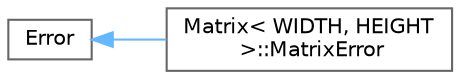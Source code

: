 digraph "Graphical Class Hierarchy"
{
 // LATEX_PDF_SIZE
  bgcolor="transparent";
  edge [fontname=Helvetica,fontsize=10,labelfontname=Helvetica,labelfontsize=10];
  node [fontname=Helvetica,fontsize=10,shape=box,height=0.2,width=0.4];
  rankdir="LR";
  Node0 [id="Node000000",label="Error",height=0.2,width=0.4,color="grey40", fillcolor="white", style="filled",URL="$classError.html",tooltip=" "];
  Node0 -> Node1 [id="edge1_Node000000_Node000001",dir="back",color="steelblue1",style="solid",tooltip=" "];
  Node1 [id="Node000001",label="Matrix\< WIDTH, HEIGHT\l \>::MatrixError",height=0.2,width=0.4,color="grey40", fillcolor="white", style="filled",URL="$classMatrix_1_1MatrixError.html",tooltip=" "];
}
